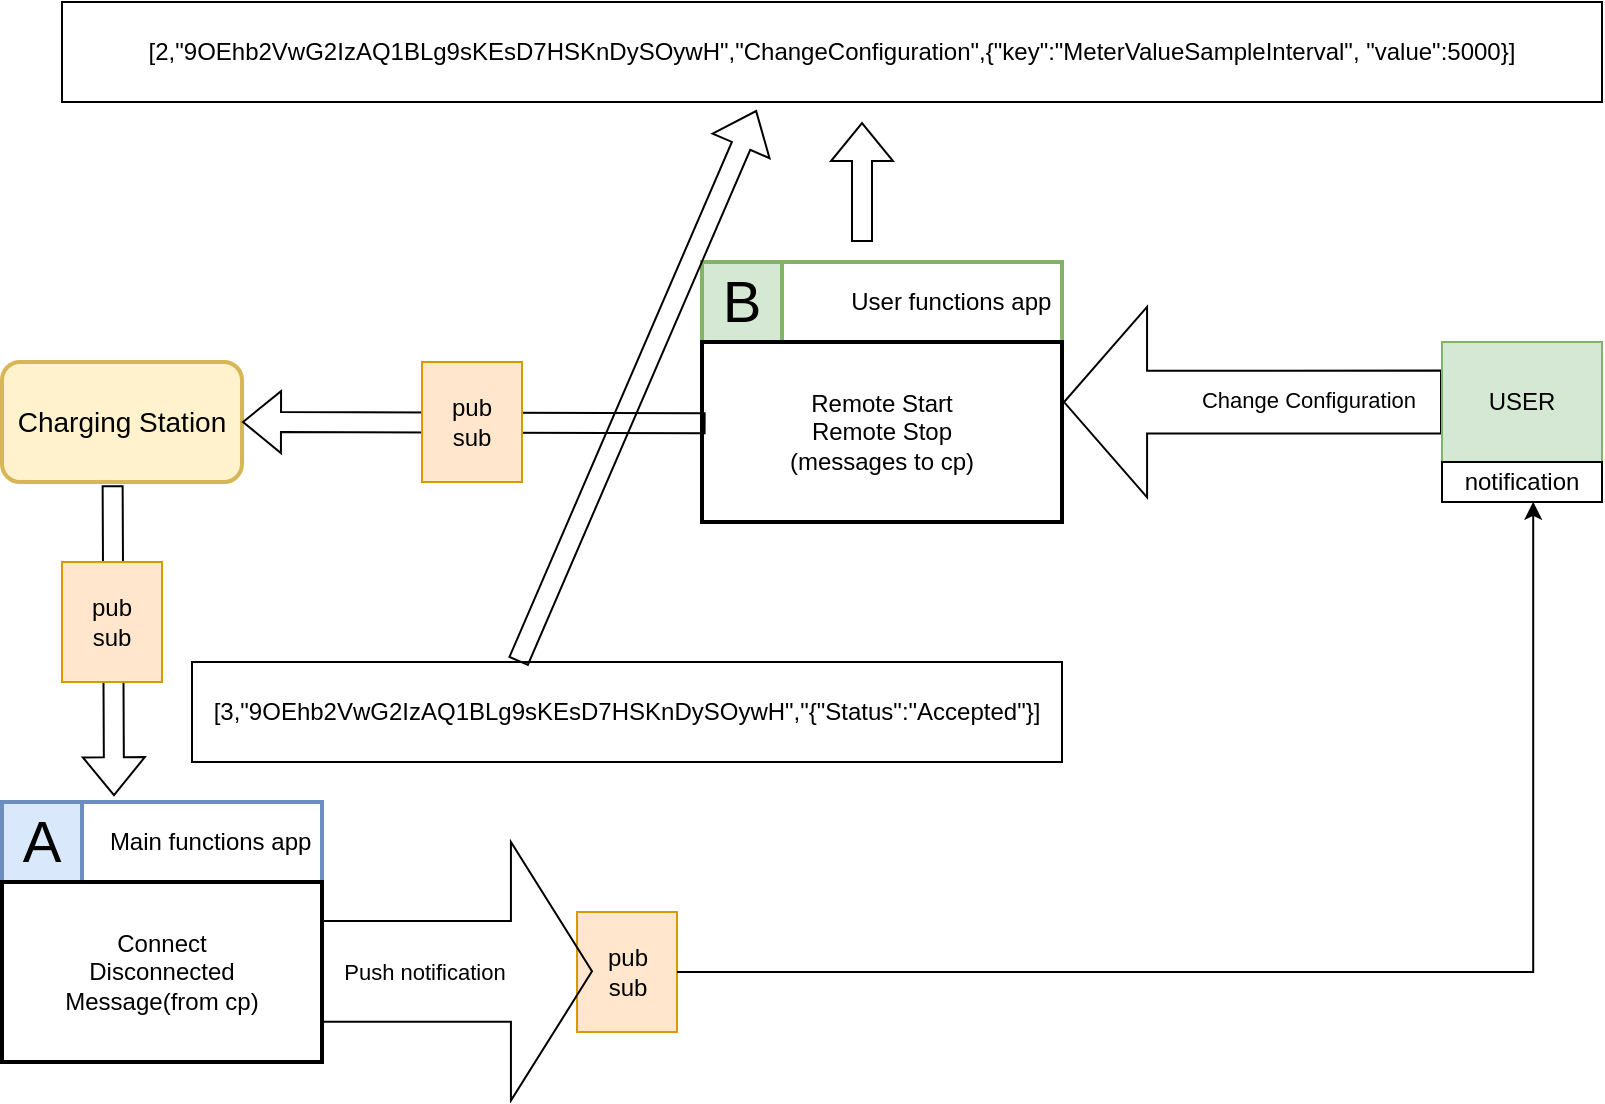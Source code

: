 <mxfile version="23.1.5" type="github">
  <diagram name="Page-1" id="BGd3c1ONRAyMUkBhoRUi">
    <mxGraphModel dx="1243" dy="677" grid="1" gridSize="10" guides="1" tooltips="1" connect="1" arrows="1" fold="1" page="1" pageScale="1" pageWidth="850" pageHeight="1100" math="0" shadow="0">
      <root>
        <mxCell id="0" />
        <mxCell id="1" parent="0" />
        <mxCell id="X2d25xHbz9F7g97-2Qyu-1" value="&lt;div&gt;User functions app&amp;nbsp; &lt;br&gt;&lt;/div&gt;" style="rounded=0;whiteSpace=wrap;html=1;align=right;strokeWidth=2;strokeColor=#82B366;" vertex="1" parent="1">
          <mxGeometry x="380" y="250" width="180" height="40" as="geometry" />
        </mxCell>
        <mxCell id="X2d25xHbz9F7g97-2Qyu-2" value="&lt;font style=&quot;font-size: 29px;&quot;&gt;B&lt;/font&gt;" style="rounded=0;whiteSpace=wrap;html=1;fillColor=#d5e8d4;strokeColor=#82B366;strokeWidth=2;" vertex="1" parent="1">
          <mxGeometry x="380" y="250" width="40" height="40" as="geometry" />
        </mxCell>
        <mxCell id="X2d25xHbz9F7g97-2Qyu-3" value="Remote Start &lt;br&gt;Remote Stop&lt;br&gt;(messages to cp)" style="rounded=0;whiteSpace=wrap;html=1;strokeWidth=2;" vertex="1" parent="1">
          <mxGeometry x="380" y="290" width="180" height="90" as="geometry" />
        </mxCell>
        <mxCell id="X2d25xHbz9F7g97-2Qyu-4" value="" style="shape=flexArrow;endArrow=classic;html=1;rounded=0;entryX=1.003;entryY=0.334;entryDx=0;entryDy=0;entryPerimeter=0;endWidth=62.857;endSize=13.5;width=31.429;" edge="1" parent="1" source="X2d25xHbz9F7g97-2Qyu-6" target="X2d25xHbz9F7g97-2Qyu-3">
          <mxGeometry width="50" height="50" relative="1" as="geometry">
            <mxPoint x="780" y="320" as="sourcePoint" />
            <mxPoint x="630" y="320" as="targetPoint" />
          </mxGeometry>
        </mxCell>
        <mxCell id="X2d25xHbz9F7g97-2Qyu-9" value="Change Configuration" style="edgeLabel;html=1;align=center;verticalAlign=middle;resizable=0;points=[];" vertex="1" connectable="0" parent="X2d25xHbz9F7g97-2Qyu-4">
          <mxGeometry x="-0.295" y="-1" relative="1" as="geometry">
            <mxPoint as="offset" />
          </mxGeometry>
        </mxCell>
        <mxCell id="X2d25xHbz9F7g97-2Qyu-5" value="" style="shape=flexArrow;endArrow=classic;html=1;rounded=0;" edge="1" parent="1" target="X2d25xHbz9F7g97-2Qyu-6">
          <mxGeometry width="50" height="50" relative="1" as="geometry">
            <mxPoint x="820" y="320" as="sourcePoint" />
            <mxPoint x="670" y="320" as="targetPoint" />
          </mxGeometry>
        </mxCell>
        <mxCell id="X2d25xHbz9F7g97-2Qyu-6" value="USER" style="rounded=0;whiteSpace=wrap;html=1;fillColor=#d5e8d4;strokeColor=#82b366;" vertex="1" parent="1">
          <mxGeometry x="750" y="290" width="80" height="60" as="geometry" />
        </mxCell>
        <mxCell id="X2d25xHbz9F7g97-2Qyu-7" value="notification" style="rounded=0;whiteSpace=wrap;html=1;" vertex="1" parent="1">
          <mxGeometry x="750" y="350" width="80" height="20" as="geometry" />
        </mxCell>
        <mxCell id="X2d25xHbz9F7g97-2Qyu-10" value="Charging Station&lt;br style=&quot;font-size: 14px;&quot;&gt;" style="rounded=1;whiteSpace=wrap;html=1;strokeWidth=2;fontSize=14;fillColor=#fff2cc;strokeColor=#d6b656;" vertex="1" parent="1">
          <mxGeometry x="30" y="300" width="120" height="60" as="geometry" />
        </mxCell>
        <mxCell id="X2d25xHbz9F7g97-2Qyu-14" value="" style="shape=flexArrow;endArrow=classic;html=1;rounded=0;exitX=0.01;exitY=0.451;exitDx=0;exitDy=0;exitPerimeter=0;entryX=1;entryY=0.5;entryDx=0;entryDy=0;" edge="1" parent="1" source="X2d25xHbz9F7g97-2Qyu-3" target="X2d25xHbz9F7g97-2Qyu-10">
          <mxGeometry width="50" height="50" relative="1" as="geometry">
            <mxPoint x="260.0" y="329.65" as="sourcePoint" />
            <mxPoint x="191.72" y="330.36" as="targetPoint" />
          </mxGeometry>
        </mxCell>
        <mxCell id="X2d25xHbz9F7g97-2Qyu-17" value="&lt;div&gt;Main functions app&amp;nbsp; &lt;br&gt;&lt;/div&gt;" style="rounded=0;whiteSpace=wrap;html=1;align=right;strokeWidth=2;strokeColor=#6C8EBF;" vertex="1" parent="1">
          <mxGeometry x="30" y="520" width="160" height="40" as="geometry" />
        </mxCell>
        <mxCell id="X2d25xHbz9F7g97-2Qyu-18" value="&lt;font style=&quot;font-size: 29px;&quot;&gt;A&lt;/font&gt;" style="rounded=0;whiteSpace=wrap;html=1;fillColor=#dae8fc;strokeColor=#6c8ebf;strokeWidth=2;" vertex="1" parent="1">
          <mxGeometry x="30" y="520" width="40" height="40" as="geometry" />
        </mxCell>
        <mxCell id="X2d25xHbz9F7g97-2Qyu-19" value="Connect&lt;br&gt;Disconnected&lt;br&gt;Message(from cp)" style="rounded=0;whiteSpace=wrap;html=1;strokeWidth=2;" vertex="1" parent="1">
          <mxGeometry x="30" y="560" width="160" height="90" as="geometry" />
        </mxCell>
        <mxCell id="X2d25xHbz9F7g97-2Qyu-20" value="" style="shape=flexArrow;endArrow=classic;html=1;rounded=0;exitX=0.461;exitY=1.027;exitDx=0;exitDy=0;exitPerimeter=0;entryX=0.35;entryY=-0.072;entryDx=0;entryDy=0;entryPerimeter=0;" edge="1" parent="1" source="X2d25xHbz9F7g97-2Qyu-10" target="X2d25xHbz9F7g97-2Qyu-17">
          <mxGeometry width="50" height="50" relative="1" as="geometry">
            <mxPoint x="360.0" y="420" as="sourcePoint" />
            <mxPoint x="250" y="420.35" as="targetPoint" />
          </mxGeometry>
        </mxCell>
        <mxCell id="X2d25xHbz9F7g97-2Qyu-23" value="[2,&quot;9OEhb2VwG2IzAQ1BLg9sKEsD7HSKnDySOywH&quot;,&quot;ChangeConfiguration&quot;,{&quot;key&quot;:&quot;MeterValueSampleInterval&quot;, &quot;value&quot;:5000}]" style="rounded=0;whiteSpace=wrap;html=1;" vertex="1" parent="1">
          <mxGeometry x="60" y="120" width="770" height="50" as="geometry" />
        </mxCell>
        <mxCell id="X2d25xHbz9F7g97-2Qyu-24" value="" style="shape=flexArrow;endArrow=classic;html=1;rounded=0;" edge="1" parent="1">
          <mxGeometry width="50" height="50" relative="1" as="geometry">
            <mxPoint x="460" y="240" as="sourcePoint" />
            <mxPoint x="460" y="180" as="targetPoint" />
          </mxGeometry>
        </mxCell>
        <mxCell id="X2d25xHbz9F7g97-2Qyu-25" value="[3,&quot;9OEhb2VwG2IzAQ1BLg9sKEsD7HSKnDySOywH&quot;,&quot;{&quot;Status&quot;:&quot;Accepted&quot;}]" style="rounded=0;whiteSpace=wrap;html=1;" vertex="1" parent="1">
          <mxGeometry x="125" y="450" width="435" height="50" as="geometry" />
        </mxCell>
        <mxCell id="X2d25xHbz9F7g97-2Qyu-11" value="pub&lt;br&gt;sub" style="rounded=0;whiteSpace=wrap;html=1;fillColor=#ffe6cc;strokeColor=#d79b00;" vertex="1" parent="1">
          <mxGeometry x="240" y="300" width="50" height="60" as="geometry" />
        </mxCell>
        <mxCell id="X2d25xHbz9F7g97-2Qyu-28" value="pub&lt;br&gt;sub" style="rounded=0;whiteSpace=wrap;html=1;fillColor=#ffe6cc;strokeColor=#d79b00;" vertex="1" parent="1">
          <mxGeometry x="60" y="400" width="50" height="60" as="geometry" />
        </mxCell>
        <mxCell id="X2d25xHbz9F7g97-2Qyu-21" value="" style="shape=flexArrow;endArrow=classic;html=1;rounded=0;exitX=0.375;exitY=-0.002;exitDx=0;exitDy=0;exitPerimeter=0;entryX=0.451;entryY=1.081;entryDx=0;entryDy=0;entryPerimeter=0;" edge="1" parent="1" source="X2d25xHbz9F7g97-2Qyu-25" target="X2d25xHbz9F7g97-2Qyu-23">
          <mxGeometry width="50" height="50" relative="1" as="geometry">
            <mxPoint x="300" y="420" as="sourcePoint" />
            <mxPoint x="200" y="430" as="targetPoint" />
          </mxGeometry>
        </mxCell>
        <mxCell id="X2d25xHbz9F7g97-2Qyu-29" value="pub&lt;br&gt;sub" style="rounded=0;whiteSpace=wrap;html=1;fillColor=#ffe6cc;strokeColor=#d79b00;" vertex="1" parent="1">
          <mxGeometry x="317.5" y="575" width="50" height="60" as="geometry" />
        </mxCell>
        <mxCell id="X2d25xHbz9F7g97-2Qyu-30" value="" style="shape=flexArrow;endArrow=classic;html=1;rounded=0;exitX=0.461;exitY=1.027;exitDx=0;exitDy=0;exitPerimeter=0;endWidth=77.931;endSize=13.179;width=50.345;" edge="1" parent="1">
          <mxGeometry width="50" height="50" relative="1" as="geometry">
            <mxPoint x="190" y="604.66" as="sourcePoint" />
            <mxPoint x="325.5" y="604.66" as="targetPoint" />
          </mxGeometry>
        </mxCell>
        <mxCell id="X2d25xHbz9F7g97-2Qyu-31" value="Push notification" style="edgeLabel;html=1;align=center;verticalAlign=middle;resizable=0;points=[];" vertex="1" connectable="0" parent="X2d25xHbz9F7g97-2Qyu-30">
          <mxGeometry x="0.142" y="-7" relative="1" as="geometry">
            <mxPoint x="-27" y="-7" as="offset" />
          </mxGeometry>
        </mxCell>
        <mxCell id="X2d25xHbz9F7g97-2Qyu-32" style="edgeStyle=orthogonalEdgeStyle;rounded=0;orthogonalLoop=1;jettySize=auto;html=1;entryX=0.57;entryY=0.995;entryDx=0;entryDy=0;entryPerimeter=0;" edge="1" parent="1" source="X2d25xHbz9F7g97-2Qyu-29" target="X2d25xHbz9F7g97-2Qyu-7">
          <mxGeometry relative="1" as="geometry" />
        </mxCell>
      </root>
    </mxGraphModel>
  </diagram>
</mxfile>
